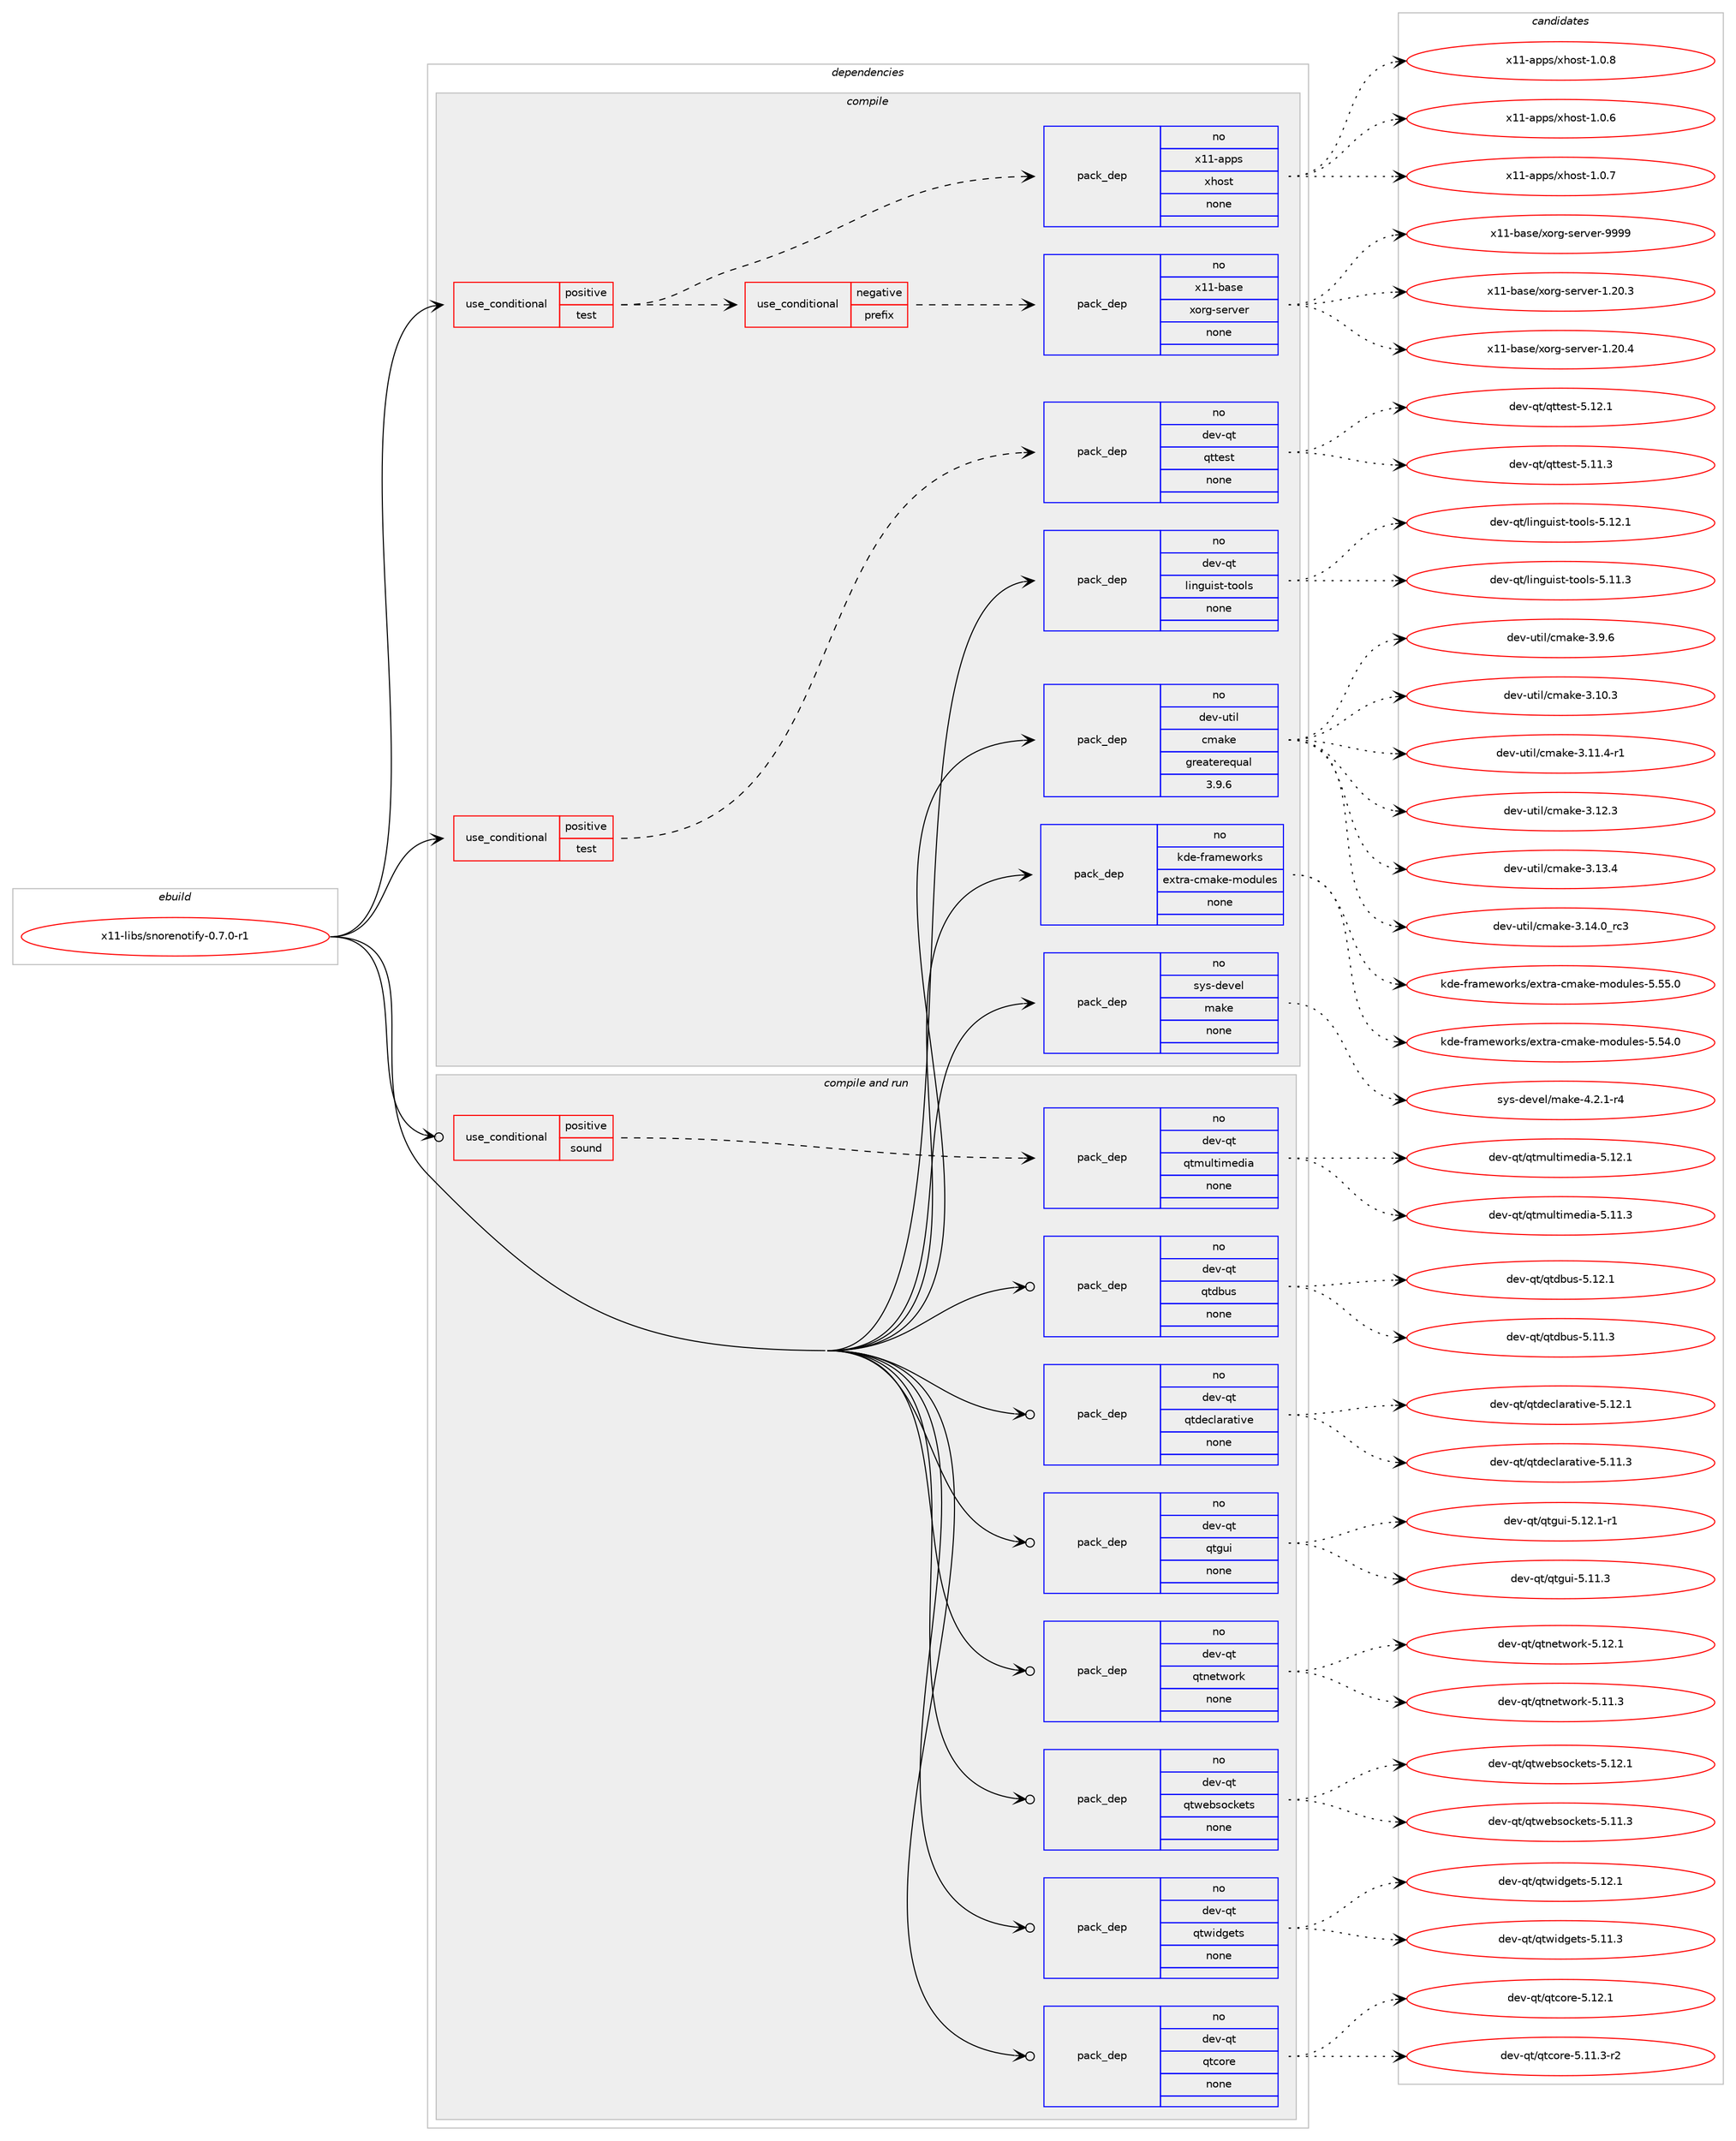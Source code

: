 digraph prolog {

# *************
# Graph options
# *************

newrank=true;
concentrate=true;
compound=true;
graph [rankdir=LR,fontname=Helvetica,fontsize=10,ranksep=1.5];#, ranksep=2.5, nodesep=0.2];
edge  [arrowhead=vee];
node  [fontname=Helvetica,fontsize=10];

# **********
# The ebuild
# **********

subgraph cluster_leftcol {
color=gray;
rank=same;
label=<<i>ebuild</i>>;
id [label="x11-libs/snorenotify-0.7.0-r1", color=red, width=4, href="../x11-libs/snorenotify-0.7.0-r1.svg"];
}

# ****************
# The dependencies
# ****************

subgraph cluster_midcol {
color=gray;
label=<<i>dependencies</i>>;
subgraph cluster_compile {
fillcolor="#eeeeee";
style=filled;
label=<<i>compile</i>>;
subgraph cond466248 {
dependency1761199 [label=<<TABLE BORDER="0" CELLBORDER="1" CELLSPACING="0" CELLPADDING="4"><TR><TD ROWSPAN="3" CELLPADDING="10">use_conditional</TD></TR><TR><TD>positive</TD></TR><TR><TD>test</TD></TR></TABLE>>, shape=none, color=red];
subgraph cond466249 {
dependency1761200 [label=<<TABLE BORDER="0" CELLBORDER="1" CELLSPACING="0" CELLPADDING="4"><TR><TD ROWSPAN="3" CELLPADDING="10">use_conditional</TD></TR><TR><TD>negative</TD></TR><TR><TD>prefix</TD></TR></TABLE>>, shape=none, color=red];
subgraph pack1265332 {
dependency1761201 [label=<<TABLE BORDER="0" CELLBORDER="1" CELLSPACING="0" CELLPADDING="4" WIDTH="220"><TR><TD ROWSPAN="6" CELLPADDING="30">pack_dep</TD></TR><TR><TD WIDTH="110">no</TD></TR><TR><TD>x11-base</TD></TR><TR><TD>xorg-server</TD></TR><TR><TD>none</TD></TR><TR><TD></TD></TR></TABLE>>, shape=none, color=blue];
}
dependency1761200:e -> dependency1761201:w [weight=20,style="dashed",arrowhead="vee"];
}
dependency1761199:e -> dependency1761200:w [weight=20,style="dashed",arrowhead="vee"];
subgraph pack1265333 {
dependency1761202 [label=<<TABLE BORDER="0" CELLBORDER="1" CELLSPACING="0" CELLPADDING="4" WIDTH="220"><TR><TD ROWSPAN="6" CELLPADDING="30">pack_dep</TD></TR><TR><TD WIDTH="110">no</TD></TR><TR><TD>x11-apps</TD></TR><TR><TD>xhost</TD></TR><TR><TD>none</TD></TR><TR><TD></TD></TR></TABLE>>, shape=none, color=blue];
}
dependency1761199:e -> dependency1761202:w [weight=20,style="dashed",arrowhead="vee"];
}
id:e -> dependency1761199:w [weight=20,style="solid",arrowhead="vee"];
subgraph cond466250 {
dependency1761203 [label=<<TABLE BORDER="0" CELLBORDER="1" CELLSPACING="0" CELLPADDING="4"><TR><TD ROWSPAN="3" CELLPADDING="10">use_conditional</TD></TR><TR><TD>positive</TD></TR><TR><TD>test</TD></TR></TABLE>>, shape=none, color=red];
subgraph pack1265334 {
dependency1761204 [label=<<TABLE BORDER="0" CELLBORDER="1" CELLSPACING="0" CELLPADDING="4" WIDTH="220"><TR><TD ROWSPAN="6" CELLPADDING="30">pack_dep</TD></TR><TR><TD WIDTH="110">no</TD></TR><TR><TD>dev-qt</TD></TR><TR><TD>qttest</TD></TR><TR><TD>none</TD></TR><TR><TD></TD></TR></TABLE>>, shape=none, color=blue];
}
dependency1761203:e -> dependency1761204:w [weight=20,style="dashed",arrowhead="vee"];
}
id:e -> dependency1761203:w [weight=20,style="solid",arrowhead="vee"];
subgraph pack1265335 {
dependency1761205 [label=<<TABLE BORDER="0" CELLBORDER="1" CELLSPACING="0" CELLPADDING="4" WIDTH="220"><TR><TD ROWSPAN="6" CELLPADDING="30">pack_dep</TD></TR><TR><TD WIDTH="110">no</TD></TR><TR><TD>dev-qt</TD></TR><TR><TD>linguist-tools</TD></TR><TR><TD>none</TD></TR><TR><TD></TD></TR></TABLE>>, shape=none, color=blue];
}
id:e -> dependency1761205:w [weight=20,style="solid",arrowhead="vee"];
subgraph pack1265336 {
dependency1761206 [label=<<TABLE BORDER="0" CELLBORDER="1" CELLSPACING="0" CELLPADDING="4" WIDTH="220"><TR><TD ROWSPAN="6" CELLPADDING="30">pack_dep</TD></TR><TR><TD WIDTH="110">no</TD></TR><TR><TD>dev-util</TD></TR><TR><TD>cmake</TD></TR><TR><TD>greaterequal</TD></TR><TR><TD>3.9.6</TD></TR></TABLE>>, shape=none, color=blue];
}
id:e -> dependency1761206:w [weight=20,style="solid",arrowhead="vee"];
subgraph pack1265337 {
dependency1761207 [label=<<TABLE BORDER="0" CELLBORDER="1" CELLSPACING="0" CELLPADDING="4" WIDTH="220"><TR><TD ROWSPAN="6" CELLPADDING="30">pack_dep</TD></TR><TR><TD WIDTH="110">no</TD></TR><TR><TD>kde-frameworks</TD></TR><TR><TD>extra-cmake-modules</TD></TR><TR><TD>none</TD></TR><TR><TD></TD></TR></TABLE>>, shape=none, color=blue];
}
id:e -> dependency1761207:w [weight=20,style="solid",arrowhead="vee"];
subgraph pack1265338 {
dependency1761208 [label=<<TABLE BORDER="0" CELLBORDER="1" CELLSPACING="0" CELLPADDING="4" WIDTH="220"><TR><TD ROWSPAN="6" CELLPADDING="30">pack_dep</TD></TR><TR><TD WIDTH="110">no</TD></TR><TR><TD>sys-devel</TD></TR><TR><TD>make</TD></TR><TR><TD>none</TD></TR><TR><TD></TD></TR></TABLE>>, shape=none, color=blue];
}
id:e -> dependency1761208:w [weight=20,style="solid",arrowhead="vee"];
}
subgraph cluster_compileandrun {
fillcolor="#eeeeee";
style=filled;
label=<<i>compile and run</i>>;
subgraph cond466251 {
dependency1761209 [label=<<TABLE BORDER="0" CELLBORDER="1" CELLSPACING="0" CELLPADDING="4"><TR><TD ROWSPAN="3" CELLPADDING="10">use_conditional</TD></TR><TR><TD>positive</TD></TR><TR><TD>sound</TD></TR></TABLE>>, shape=none, color=red];
subgraph pack1265339 {
dependency1761210 [label=<<TABLE BORDER="0" CELLBORDER="1" CELLSPACING="0" CELLPADDING="4" WIDTH="220"><TR><TD ROWSPAN="6" CELLPADDING="30">pack_dep</TD></TR><TR><TD WIDTH="110">no</TD></TR><TR><TD>dev-qt</TD></TR><TR><TD>qtmultimedia</TD></TR><TR><TD>none</TD></TR><TR><TD></TD></TR></TABLE>>, shape=none, color=blue];
}
dependency1761209:e -> dependency1761210:w [weight=20,style="dashed",arrowhead="vee"];
}
id:e -> dependency1761209:w [weight=20,style="solid",arrowhead="odotvee"];
subgraph pack1265340 {
dependency1761211 [label=<<TABLE BORDER="0" CELLBORDER="1" CELLSPACING="0" CELLPADDING="4" WIDTH="220"><TR><TD ROWSPAN="6" CELLPADDING="30">pack_dep</TD></TR><TR><TD WIDTH="110">no</TD></TR><TR><TD>dev-qt</TD></TR><TR><TD>qtcore</TD></TR><TR><TD>none</TD></TR><TR><TD></TD></TR></TABLE>>, shape=none, color=blue];
}
id:e -> dependency1761211:w [weight=20,style="solid",arrowhead="odotvee"];
subgraph pack1265341 {
dependency1761212 [label=<<TABLE BORDER="0" CELLBORDER="1" CELLSPACING="0" CELLPADDING="4" WIDTH="220"><TR><TD ROWSPAN="6" CELLPADDING="30">pack_dep</TD></TR><TR><TD WIDTH="110">no</TD></TR><TR><TD>dev-qt</TD></TR><TR><TD>qtdbus</TD></TR><TR><TD>none</TD></TR><TR><TD></TD></TR></TABLE>>, shape=none, color=blue];
}
id:e -> dependency1761212:w [weight=20,style="solid",arrowhead="odotvee"];
subgraph pack1265342 {
dependency1761213 [label=<<TABLE BORDER="0" CELLBORDER="1" CELLSPACING="0" CELLPADDING="4" WIDTH="220"><TR><TD ROWSPAN="6" CELLPADDING="30">pack_dep</TD></TR><TR><TD WIDTH="110">no</TD></TR><TR><TD>dev-qt</TD></TR><TR><TD>qtdeclarative</TD></TR><TR><TD>none</TD></TR><TR><TD></TD></TR></TABLE>>, shape=none, color=blue];
}
id:e -> dependency1761213:w [weight=20,style="solid",arrowhead="odotvee"];
subgraph pack1265343 {
dependency1761214 [label=<<TABLE BORDER="0" CELLBORDER="1" CELLSPACING="0" CELLPADDING="4" WIDTH="220"><TR><TD ROWSPAN="6" CELLPADDING="30">pack_dep</TD></TR><TR><TD WIDTH="110">no</TD></TR><TR><TD>dev-qt</TD></TR><TR><TD>qtgui</TD></TR><TR><TD>none</TD></TR><TR><TD></TD></TR></TABLE>>, shape=none, color=blue];
}
id:e -> dependency1761214:w [weight=20,style="solid",arrowhead="odotvee"];
subgraph pack1265344 {
dependency1761215 [label=<<TABLE BORDER="0" CELLBORDER="1" CELLSPACING="0" CELLPADDING="4" WIDTH="220"><TR><TD ROWSPAN="6" CELLPADDING="30">pack_dep</TD></TR><TR><TD WIDTH="110">no</TD></TR><TR><TD>dev-qt</TD></TR><TR><TD>qtnetwork</TD></TR><TR><TD>none</TD></TR><TR><TD></TD></TR></TABLE>>, shape=none, color=blue];
}
id:e -> dependency1761215:w [weight=20,style="solid",arrowhead="odotvee"];
subgraph pack1265345 {
dependency1761216 [label=<<TABLE BORDER="0" CELLBORDER="1" CELLSPACING="0" CELLPADDING="4" WIDTH="220"><TR><TD ROWSPAN="6" CELLPADDING="30">pack_dep</TD></TR><TR><TD WIDTH="110">no</TD></TR><TR><TD>dev-qt</TD></TR><TR><TD>qtwebsockets</TD></TR><TR><TD>none</TD></TR><TR><TD></TD></TR></TABLE>>, shape=none, color=blue];
}
id:e -> dependency1761216:w [weight=20,style="solid",arrowhead="odotvee"];
subgraph pack1265346 {
dependency1761217 [label=<<TABLE BORDER="0" CELLBORDER="1" CELLSPACING="0" CELLPADDING="4" WIDTH="220"><TR><TD ROWSPAN="6" CELLPADDING="30">pack_dep</TD></TR><TR><TD WIDTH="110">no</TD></TR><TR><TD>dev-qt</TD></TR><TR><TD>qtwidgets</TD></TR><TR><TD>none</TD></TR><TR><TD></TD></TR></TABLE>>, shape=none, color=blue];
}
id:e -> dependency1761217:w [weight=20,style="solid",arrowhead="odotvee"];
}
subgraph cluster_run {
fillcolor="#eeeeee";
style=filled;
label=<<i>run</i>>;
}
}

# **************
# The candidates
# **************

subgraph cluster_choices {
rank=same;
color=gray;
label=<<i>candidates</i>>;

subgraph choice1265332 {
color=black;
nodesep=1;
choice1204949459897115101471201111141034511510111411810111445494650484651 [label="x11-base/xorg-server-1.20.3", color=red, width=4,href="../x11-base/xorg-server-1.20.3.svg"];
choice1204949459897115101471201111141034511510111411810111445494650484652 [label="x11-base/xorg-server-1.20.4", color=red, width=4,href="../x11-base/xorg-server-1.20.4.svg"];
choice120494945989711510147120111114103451151011141181011144557575757 [label="x11-base/xorg-server-9999", color=red, width=4,href="../x11-base/xorg-server-9999.svg"];
dependency1761201:e -> choice1204949459897115101471201111141034511510111411810111445494650484651:w [style=dotted,weight="100"];
dependency1761201:e -> choice1204949459897115101471201111141034511510111411810111445494650484652:w [style=dotted,weight="100"];
dependency1761201:e -> choice120494945989711510147120111114103451151011141181011144557575757:w [style=dotted,weight="100"];
}
subgraph choice1265333 {
color=black;
nodesep=1;
choice1204949459711211211547120104111115116454946484654 [label="x11-apps/xhost-1.0.6", color=red, width=4,href="../x11-apps/xhost-1.0.6.svg"];
choice1204949459711211211547120104111115116454946484655 [label="x11-apps/xhost-1.0.7", color=red, width=4,href="../x11-apps/xhost-1.0.7.svg"];
choice1204949459711211211547120104111115116454946484656 [label="x11-apps/xhost-1.0.8", color=red, width=4,href="../x11-apps/xhost-1.0.8.svg"];
dependency1761202:e -> choice1204949459711211211547120104111115116454946484654:w [style=dotted,weight="100"];
dependency1761202:e -> choice1204949459711211211547120104111115116454946484655:w [style=dotted,weight="100"];
dependency1761202:e -> choice1204949459711211211547120104111115116454946484656:w [style=dotted,weight="100"];
}
subgraph choice1265334 {
color=black;
nodesep=1;
choice100101118451131164711311611610111511645534649494651 [label="dev-qt/qttest-5.11.3", color=red, width=4,href="../dev-qt/qttest-5.11.3.svg"];
choice100101118451131164711311611610111511645534649504649 [label="dev-qt/qttest-5.12.1", color=red, width=4,href="../dev-qt/qttest-5.12.1.svg"];
dependency1761204:e -> choice100101118451131164711311611610111511645534649494651:w [style=dotted,weight="100"];
dependency1761204:e -> choice100101118451131164711311611610111511645534649504649:w [style=dotted,weight="100"];
}
subgraph choice1265335 {
color=black;
nodesep=1;
choice10010111845113116471081051101031171051151164511611111110811545534649494651 [label="dev-qt/linguist-tools-5.11.3", color=red, width=4,href="../dev-qt/linguist-tools-5.11.3.svg"];
choice10010111845113116471081051101031171051151164511611111110811545534649504649 [label="dev-qt/linguist-tools-5.12.1", color=red, width=4,href="../dev-qt/linguist-tools-5.12.1.svg"];
dependency1761205:e -> choice10010111845113116471081051101031171051151164511611111110811545534649494651:w [style=dotted,weight="100"];
dependency1761205:e -> choice10010111845113116471081051101031171051151164511611111110811545534649504649:w [style=dotted,weight="100"];
}
subgraph choice1265336 {
color=black;
nodesep=1;
choice1001011184511711610510847991099710710145514649484651 [label="dev-util/cmake-3.10.3", color=red, width=4,href="../dev-util/cmake-3.10.3.svg"];
choice10010111845117116105108479910997107101455146494946524511449 [label="dev-util/cmake-3.11.4-r1", color=red, width=4,href="../dev-util/cmake-3.11.4-r1.svg"];
choice1001011184511711610510847991099710710145514649504651 [label="dev-util/cmake-3.12.3", color=red, width=4,href="../dev-util/cmake-3.12.3.svg"];
choice1001011184511711610510847991099710710145514649514652 [label="dev-util/cmake-3.13.4", color=red, width=4,href="../dev-util/cmake-3.13.4.svg"];
choice1001011184511711610510847991099710710145514649524648951149951 [label="dev-util/cmake-3.14.0_rc3", color=red, width=4,href="../dev-util/cmake-3.14.0_rc3.svg"];
choice10010111845117116105108479910997107101455146574654 [label="dev-util/cmake-3.9.6", color=red, width=4,href="../dev-util/cmake-3.9.6.svg"];
dependency1761206:e -> choice1001011184511711610510847991099710710145514649484651:w [style=dotted,weight="100"];
dependency1761206:e -> choice10010111845117116105108479910997107101455146494946524511449:w [style=dotted,weight="100"];
dependency1761206:e -> choice1001011184511711610510847991099710710145514649504651:w [style=dotted,weight="100"];
dependency1761206:e -> choice1001011184511711610510847991099710710145514649514652:w [style=dotted,weight="100"];
dependency1761206:e -> choice1001011184511711610510847991099710710145514649524648951149951:w [style=dotted,weight="100"];
dependency1761206:e -> choice10010111845117116105108479910997107101455146574654:w [style=dotted,weight="100"];
}
subgraph choice1265337 {
color=black;
nodesep=1;
choice107100101451021149710910111911111410711547101120116114974599109971071014510911110011710810111545534653524648 [label="kde-frameworks/extra-cmake-modules-5.54.0", color=red, width=4,href="../kde-frameworks/extra-cmake-modules-5.54.0.svg"];
choice107100101451021149710910111911111410711547101120116114974599109971071014510911110011710810111545534653534648 [label="kde-frameworks/extra-cmake-modules-5.55.0", color=red, width=4,href="../kde-frameworks/extra-cmake-modules-5.55.0.svg"];
dependency1761207:e -> choice107100101451021149710910111911111410711547101120116114974599109971071014510911110011710810111545534653524648:w [style=dotted,weight="100"];
dependency1761207:e -> choice107100101451021149710910111911111410711547101120116114974599109971071014510911110011710810111545534653534648:w [style=dotted,weight="100"];
}
subgraph choice1265338 {
color=black;
nodesep=1;
choice1151211154510010111810110847109971071014552465046494511452 [label="sys-devel/make-4.2.1-r4", color=red, width=4,href="../sys-devel/make-4.2.1-r4.svg"];
dependency1761208:e -> choice1151211154510010111810110847109971071014552465046494511452:w [style=dotted,weight="100"];
}
subgraph choice1265339 {
color=black;
nodesep=1;
choice10010111845113116471131161091171081161051091011001059745534649494651 [label="dev-qt/qtmultimedia-5.11.3", color=red, width=4,href="../dev-qt/qtmultimedia-5.11.3.svg"];
choice10010111845113116471131161091171081161051091011001059745534649504649 [label="dev-qt/qtmultimedia-5.12.1", color=red, width=4,href="../dev-qt/qtmultimedia-5.12.1.svg"];
dependency1761210:e -> choice10010111845113116471131161091171081161051091011001059745534649494651:w [style=dotted,weight="100"];
dependency1761210:e -> choice10010111845113116471131161091171081161051091011001059745534649504649:w [style=dotted,weight="100"];
}
subgraph choice1265340 {
color=black;
nodesep=1;
choice100101118451131164711311699111114101455346494946514511450 [label="dev-qt/qtcore-5.11.3-r2", color=red, width=4,href="../dev-qt/qtcore-5.11.3-r2.svg"];
choice10010111845113116471131169911111410145534649504649 [label="dev-qt/qtcore-5.12.1", color=red, width=4,href="../dev-qt/qtcore-5.12.1.svg"];
dependency1761211:e -> choice100101118451131164711311699111114101455346494946514511450:w [style=dotted,weight="100"];
dependency1761211:e -> choice10010111845113116471131169911111410145534649504649:w [style=dotted,weight="100"];
}
subgraph choice1265341 {
color=black;
nodesep=1;
choice10010111845113116471131161009811711545534649494651 [label="dev-qt/qtdbus-5.11.3", color=red, width=4,href="../dev-qt/qtdbus-5.11.3.svg"];
choice10010111845113116471131161009811711545534649504649 [label="dev-qt/qtdbus-5.12.1", color=red, width=4,href="../dev-qt/qtdbus-5.12.1.svg"];
dependency1761212:e -> choice10010111845113116471131161009811711545534649494651:w [style=dotted,weight="100"];
dependency1761212:e -> choice10010111845113116471131161009811711545534649504649:w [style=dotted,weight="100"];
}
subgraph choice1265342 {
color=black;
nodesep=1;
choice100101118451131164711311610010199108971149711610511810145534649494651 [label="dev-qt/qtdeclarative-5.11.3", color=red, width=4,href="../dev-qt/qtdeclarative-5.11.3.svg"];
choice100101118451131164711311610010199108971149711610511810145534649504649 [label="dev-qt/qtdeclarative-5.12.1", color=red, width=4,href="../dev-qt/qtdeclarative-5.12.1.svg"];
dependency1761213:e -> choice100101118451131164711311610010199108971149711610511810145534649494651:w [style=dotted,weight="100"];
dependency1761213:e -> choice100101118451131164711311610010199108971149711610511810145534649504649:w [style=dotted,weight="100"];
}
subgraph choice1265343 {
color=black;
nodesep=1;
choice100101118451131164711311610311710545534649494651 [label="dev-qt/qtgui-5.11.3", color=red, width=4,href="../dev-qt/qtgui-5.11.3.svg"];
choice1001011184511311647113116103117105455346495046494511449 [label="dev-qt/qtgui-5.12.1-r1", color=red, width=4,href="../dev-qt/qtgui-5.12.1-r1.svg"];
dependency1761214:e -> choice100101118451131164711311610311710545534649494651:w [style=dotted,weight="100"];
dependency1761214:e -> choice1001011184511311647113116103117105455346495046494511449:w [style=dotted,weight="100"];
}
subgraph choice1265344 {
color=black;
nodesep=1;
choice100101118451131164711311611010111611911111410745534649494651 [label="dev-qt/qtnetwork-5.11.3", color=red, width=4,href="../dev-qt/qtnetwork-5.11.3.svg"];
choice100101118451131164711311611010111611911111410745534649504649 [label="dev-qt/qtnetwork-5.12.1", color=red, width=4,href="../dev-qt/qtnetwork-5.12.1.svg"];
dependency1761215:e -> choice100101118451131164711311611010111611911111410745534649494651:w [style=dotted,weight="100"];
dependency1761215:e -> choice100101118451131164711311611010111611911111410745534649504649:w [style=dotted,weight="100"];
}
subgraph choice1265345 {
color=black;
nodesep=1;
choice1001011184511311647113116119101981151119910710111611545534649494651 [label="dev-qt/qtwebsockets-5.11.3", color=red, width=4,href="../dev-qt/qtwebsockets-5.11.3.svg"];
choice1001011184511311647113116119101981151119910710111611545534649504649 [label="dev-qt/qtwebsockets-5.12.1", color=red, width=4,href="../dev-qt/qtwebsockets-5.12.1.svg"];
dependency1761216:e -> choice1001011184511311647113116119101981151119910710111611545534649494651:w [style=dotted,weight="100"];
dependency1761216:e -> choice1001011184511311647113116119101981151119910710111611545534649504649:w [style=dotted,weight="100"];
}
subgraph choice1265346 {
color=black;
nodesep=1;
choice100101118451131164711311611910510010310111611545534649494651 [label="dev-qt/qtwidgets-5.11.3", color=red, width=4,href="../dev-qt/qtwidgets-5.11.3.svg"];
choice100101118451131164711311611910510010310111611545534649504649 [label="dev-qt/qtwidgets-5.12.1", color=red, width=4,href="../dev-qt/qtwidgets-5.12.1.svg"];
dependency1761217:e -> choice100101118451131164711311611910510010310111611545534649494651:w [style=dotted,weight="100"];
dependency1761217:e -> choice100101118451131164711311611910510010310111611545534649504649:w [style=dotted,weight="100"];
}
}

}

